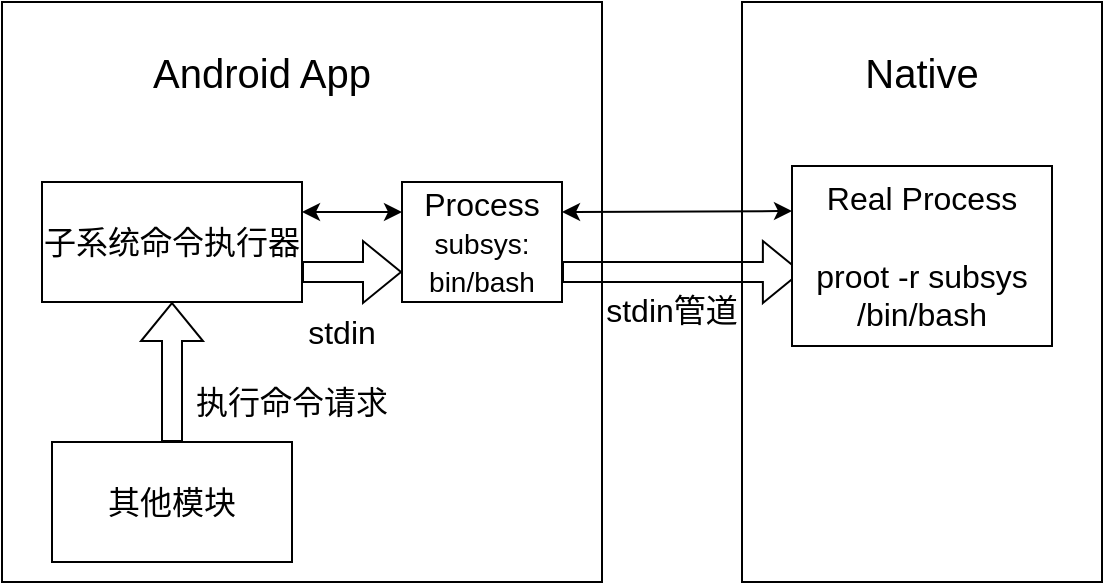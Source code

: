 <mxfile version="14.5.1" type="device"><diagram id="_S-YB5Mq6rKM8iU5ZIjj" name="第 1 页"><mxGraphModel dx="1106" dy="795" grid="1" gridSize="10" guides="1" tooltips="1" connect="1" arrows="1" fold="1" page="1" pageScale="1" pageWidth="2336" pageHeight="1654" math="0" shadow="0"><root><mxCell id="0"/><mxCell id="1" parent="0"/><mxCell id="H9AV8NXaXaubftyYwPAW-2" value="" style="rounded=0;whiteSpace=wrap;html=1;" vertex="1" parent="1"><mxGeometry x="100" y="210" width="300" height="290" as="geometry"/></mxCell><mxCell id="H9AV8NXaXaubftyYwPAW-3" value="" style="rounded=0;whiteSpace=wrap;html=1;" vertex="1" parent="1"><mxGeometry x="470" y="210" width="180" height="290" as="geometry"/></mxCell><mxCell id="H9AV8NXaXaubftyYwPAW-5" value="&lt;font style=&quot;font-size: 20px&quot;&gt;Android App&lt;/font&gt;" style="text;html=1;strokeColor=none;fillColor=none;align=center;verticalAlign=middle;whiteSpace=wrap;rounded=0;" vertex="1" parent="1"><mxGeometry x="165" y="230" width="130" height="30" as="geometry"/></mxCell><mxCell id="H9AV8NXaXaubftyYwPAW-6" value="&lt;font style=&quot;font-size: 20px&quot;&gt;Native&lt;/font&gt;" style="text;html=1;strokeColor=none;fillColor=none;align=center;verticalAlign=middle;whiteSpace=wrap;rounded=0;" vertex="1" parent="1"><mxGeometry x="530" y="235" width="60" height="20" as="geometry"/></mxCell><mxCell id="H9AV8NXaXaubftyYwPAW-19" value="" style="edgeStyle=none;shape=flexArrow;rounded=0;orthogonalLoop=1;jettySize=auto;html=1;fontSize=16;exitX=1;exitY=0.75;exitDx=0;exitDy=0;entryX=0;entryY=0.75;entryDx=0;entryDy=0;" edge="1" parent="1" source="H9AV8NXaXaubftyYwPAW-8" target="H9AV8NXaXaubftyYwPAW-9"><mxGeometry relative="1" as="geometry"/></mxCell><mxCell id="H9AV8NXaXaubftyYwPAW-8" value="子系统命令执行器" style="rounded=0;whiteSpace=wrap;html=1;fontSize=16;" vertex="1" parent="1"><mxGeometry x="120" y="300" width="130" height="60" as="geometry"/></mxCell><mxCell id="H9AV8NXaXaubftyYwPAW-22" value="" style="edgeStyle=none;shape=flexArrow;rounded=0;orthogonalLoop=1;jettySize=auto;html=1;fontSize=16;exitX=1;exitY=0.75;exitDx=0;exitDy=0;entryX=0.038;entryY=0.589;entryDx=0;entryDy=0;entryPerimeter=0;" edge="1" parent="1" source="H9AV8NXaXaubftyYwPAW-9" target="H9AV8NXaXaubftyYwPAW-10"><mxGeometry relative="1" as="geometry"/></mxCell><mxCell id="H9AV8NXaXaubftyYwPAW-9" value="Process&lt;br&gt;&lt;font style=&quot;font-size: 14px&quot;&gt;subsys: bin/bash&lt;/font&gt;" style="rounded=0;whiteSpace=wrap;html=1;fontSize=16;" vertex="1" parent="1"><mxGeometry x="300" y="300" width="80" height="60" as="geometry"/></mxCell><mxCell id="H9AV8NXaXaubftyYwPAW-10" value="Real Process&lt;br&gt;&lt;br&gt;proot -r subsys /bin/bash" style="rounded=0;whiteSpace=wrap;html=1;fontSize=16;" vertex="1" parent="1"><mxGeometry x="495" y="292" width="130" height="90" as="geometry"/></mxCell><mxCell id="H9AV8NXaXaubftyYwPAW-13" value="" style="endArrow=classic;startArrow=classic;html=1;fontSize=16;entryX=0;entryY=0.25;entryDx=0;entryDy=0;exitX=1;exitY=0.25;exitDx=0;exitDy=0;" edge="1" parent="1" source="H9AV8NXaXaubftyYwPAW-8" target="H9AV8NXaXaubftyYwPAW-9"><mxGeometry width="50" height="50" relative="1" as="geometry"><mxPoint x="150" y="380" as="sourcePoint"/><mxPoint x="200" y="330" as="targetPoint"/></mxGeometry></mxCell><mxCell id="H9AV8NXaXaubftyYwPAW-14" value="" style="endArrow=classic;startArrow=classic;html=1;fontSize=16;exitX=1;exitY=0.25;exitDx=0;exitDy=0;entryX=0;entryY=0.25;entryDx=0;entryDy=0;" edge="1" parent="1" source="H9AV8NXaXaubftyYwPAW-9" target="H9AV8NXaXaubftyYwPAW-10"><mxGeometry width="50" height="50" relative="1" as="geometry"><mxPoint x="360" y="380" as="sourcePoint"/><mxPoint x="455" y="313" as="targetPoint"/></mxGeometry></mxCell><mxCell id="H9AV8NXaXaubftyYwPAW-16" value="" style="rounded=0;orthogonalLoop=1;jettySize=auto;html=1;fontSize=16;exitX=0.5;exitY=0;exitDx=0;exitDy=0;shape=flexArrow;" edge="1" parent="1" source="H9AV8NXaXaubftyYwPAW-15" target="H9AV8NXaXaubftyYwPAW-8"><mxGeometry relative="1" as="geometry"/></mxCell><mxCell id="H9AV8NXaXaubftyYwPAW-15" value="其他模块" style="rounded=0;whiteSpace=wrap;html=1;fontSize=16;" vertex="1" parent="1"><mxGeometry x="125" y="430" width="120" height="60" as="geometry"/></mxCell><mxCell id="H9AV8NXaXaubftyYwPAW-17" value="执行命令请求" style="text;html=1;strokeColor=none;fillColor=none;align=center;verticalAlign=middle;whiteSpace=wrap;rounded=0;fontSize=16;" vertex="1" parent="1"><mxGeometry x="195" y="400" width="100" height="20" as="geometry"/></mxCell><mxCell id="H9AV8NXaXaubftyYwPAW-20" value="stdin" style="text;html=1;strokeColor=none;fillColor=none;align=center;verticalAlign=middle;whiteSpace=wrap;rounded=0;fontSize=16;" vertex="1" parent="1"><mxGeometry x="250" y="365" width="40" height="20" as="geometry"/></mxCell><mxCell id="H9AV8NXaXaubftyYwPAW-23" value="stdin管道" style="text;html=1;strokeColor=none;fillColor=none;align=center;verticalAlign=middle;whiteSpace=wrap;rounded=0;fontSize=16;" vertex="1" parent="1"><mxGeometry x="400" y="340" width="70" height="48" as="geometry"/></mxCell></root></mxGraphModel></diagram></mxfile>